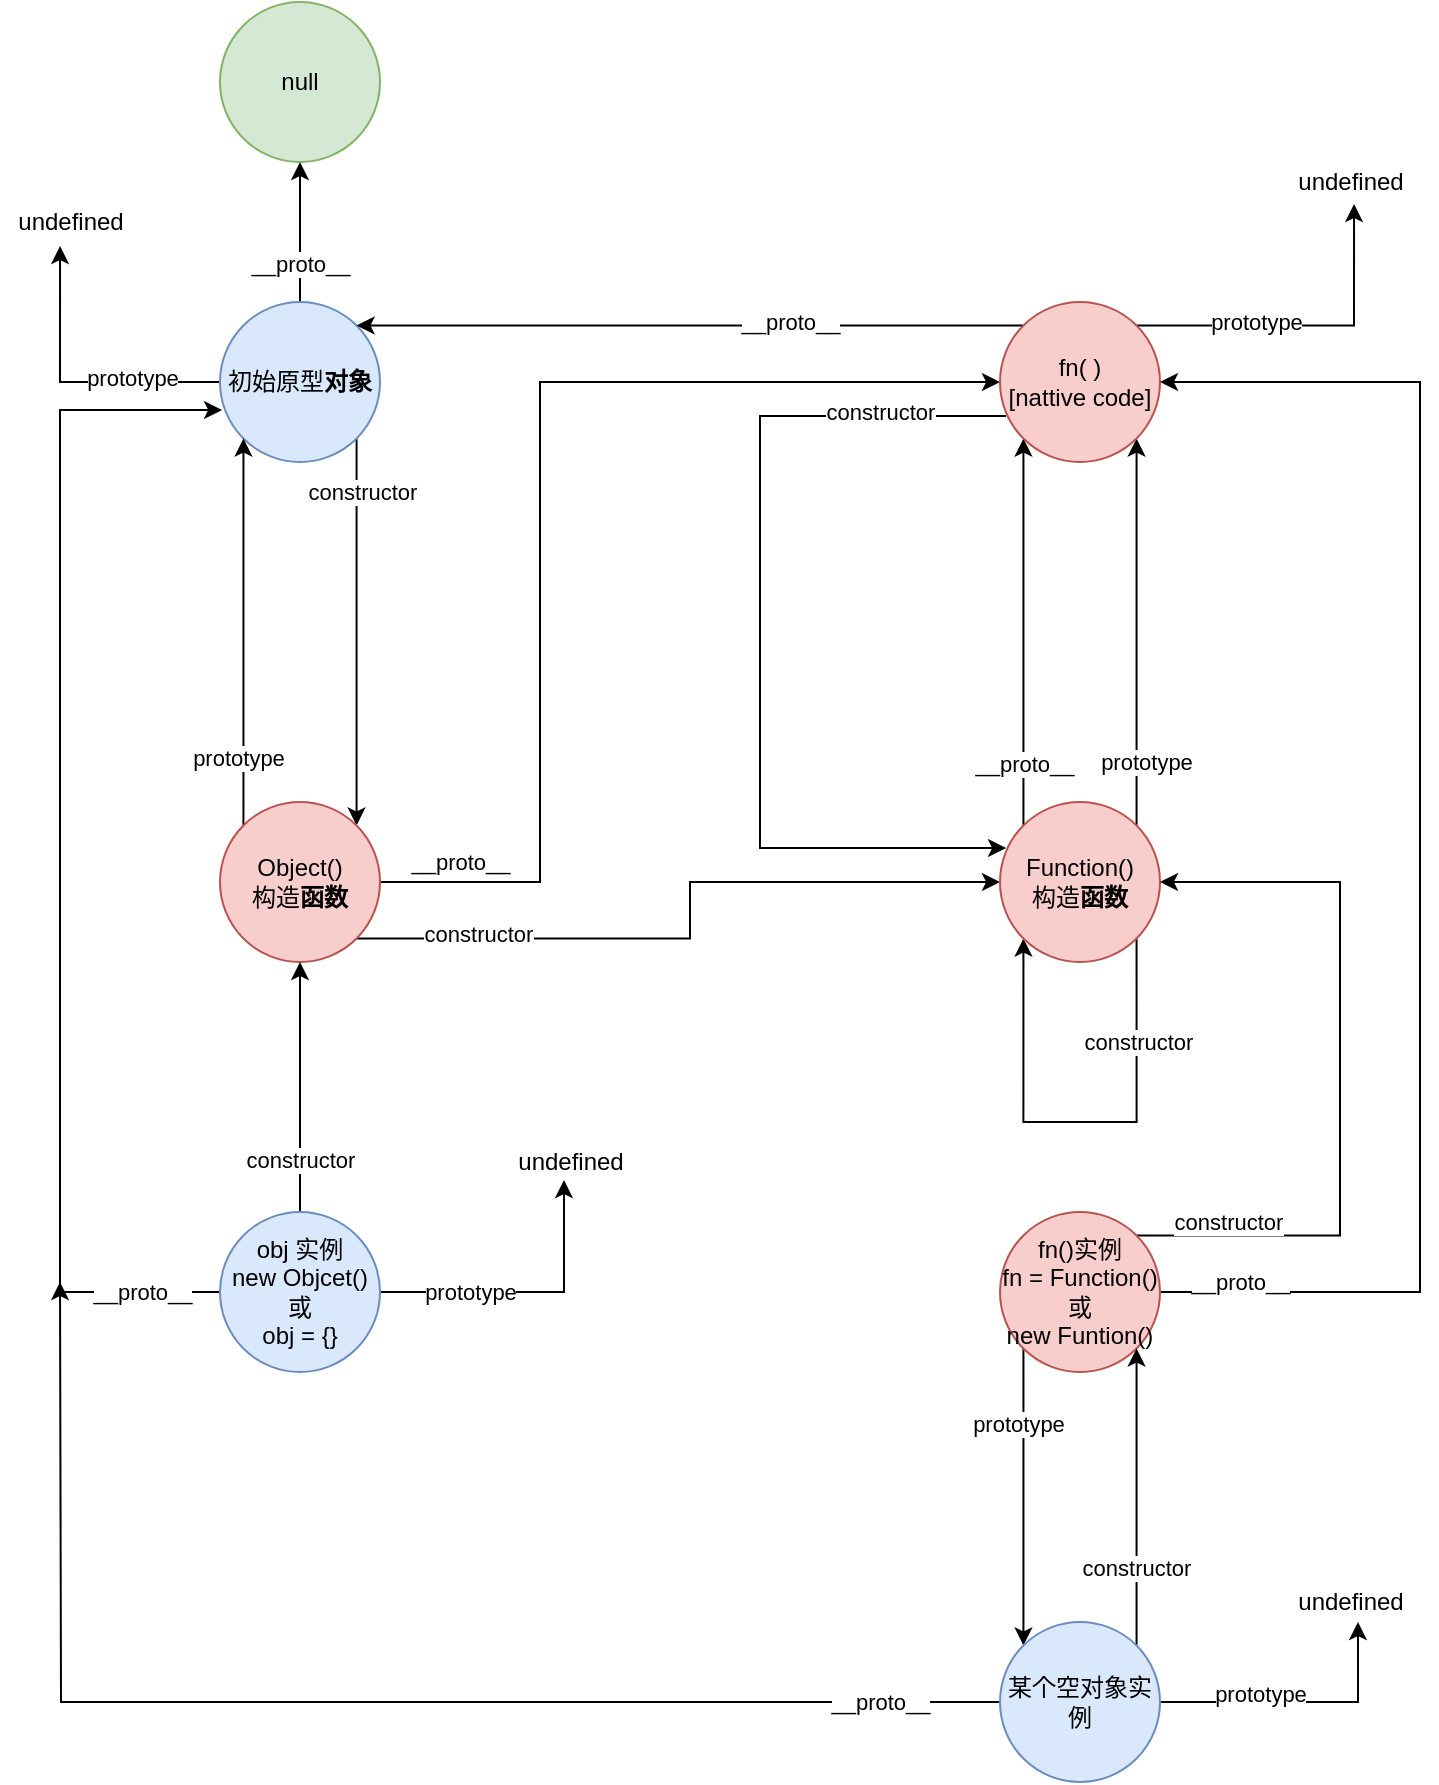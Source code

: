 <mxfile version="14.9.7" type="github">
  <diagram id="Ei_98F6-wZy6i1Wbnxk8" name="Page-1">
    <mxGraphModel dx="1186" dy="1852" grid="1" gridSize="10" guides="1" tooltips="1" connect="1" arrows="1" fold="1" page="1" pageScale="1" pageWidth="827" pageHeight="1169" math="0" shadow="0">
      <root>
        <mxCell id="0" />
        <mxCell id="1" parent="0" />
        <mxCell id="a998x2-pHR5n2TYyz1GJ-13" style="edgeStyle=orthogonalEdgeStyle;rounded=0;orthogonalLoop=1;jettySize=auto;html=1;exitX=0.5;exitY=0;exitDx=0;exitDy=0;entryX=0.5;entryY=1;entryDx=0;entryDy=0;" parent="1" source="a998x2-pHR5n2TYyz1GJ-1" target="a998x2-pHR5n2TYyz1GJ-12" edge="1">
          <mxGeometry relative="1" as="geometry" />
        </mxCell>
        <mxCell id="a998x2-pHR5n2TYyz1GJ-14" value="__proto__" style="edgeLabel;html=1;align=center;verticalAlign=middle;resizable=0;points=[];" parent="a998x2-pHR5n2TYyz1GJ-13" vertex="1" connectable="0">
          <mxGeometry x="0.075" y="3" relative="1" as="geometry">
            <mxPoint x="3" y="18" as="offset" />
          </mxGeometry>
        </mxCell>
        <mxCell id="lpQGn5M653DhICiuYvtT-4" style="edgeStyle=orthogonalEdgeStyle;rounded=0;orthogonalLoop=1;jettySize=auto;html=1;exitX=0;exitY=0.5;exitDx=0;exitDy=0;entryX=0.429;entryY=1.1;entryDx=0;entryDy=0;entryPerimeter=0;" edge="1" parent="1" source="a998x2-pHR5n2TYyz1GJ-1" target="lpQGn5M653DhICiuYvtT-29">
          <mxGeometry relative="1" as="geometry">
            <mxPoint x="103" y="40" as="targetPoint" />
          </mxGeometry>
        </mxCell>
        <mxCell id="lpQGn5M653DhICiuYvtT-5" value="prototype" style="edgeLabel;html=1;align=center;verticalAlign=middle;resizable=0;points=[];" vertex="1" connectable="0" parent="lpQGn5M653DhICiuYvtT-4">
          <mxGeometry x="-0.537" relative="1" as="geometry">
            <mxPoint x="-10" y="-2" as="offset" />
          </mxGeometry>
        </mxCell>
        <mxCell id="lpQGn5M653DhICiuYvtT-25" style="edgeStyle=orthogonalEdgeStyle;rounded=0;orthogonalLoop=1;jettySize=auto;html=1;exitX=1;exitY=1;exitDx=0;exitDy=0;entryX=1;entryY=0;entryDx=0;entryDy=0;" edge="1" parent="1" source="a998x2-pHR5n2TYyz1GJ-1" target="a998x2-pHR5n2TYyz1GJ-2">
          <mxGeometry relative="1" as="geometry" />
        </mxCell>
        <mxCell id="lpQGn5M653DhICiuYvtT-26" value="constructor" style="edgeLabel;html=1;align=center;verticalAlign=middle;resizable=0;points=[];" vertex="1" connectable="0" parent="lpQGn5M653DhICiuYvtT-25">
          <mxGeometry x="-0.614" y="2" relative="1" as="geometry">
            <mxPoint y="-11" as="offset" />
          </mxGeometry>
        </mxCell>
        <mxCell id="a998x2-pHR5n2TYyz1GJ-1" value="初始原型&lt;b&gt;对象&lt;/b&gt;" style="ellipse;whiteSpace=wrap;html=1;aspect=fixed;fillColor=#dae8fc;strokeColor=#6c8ebf;" parent="1" vertex="1">
          <mxGeometry x="150" y="90" width="80" height="80" as="geometry" />
        </mxCell>
        <mxCell id="lpQGn5M653DhICiuYvtT-1" style="edgeStyle=orthogonalEdgeStyle;rounded=0;orthogonalLoop=1;jettySize=auto;html=1;exitX=1;exitY=1;exitDx=0;exitDy=0;entryX=0;entryY=0.5;entryDx=0;entryDy=0;" edge="1" parent="1" source="a998x2-pHR5n2TYyz1GJ-2" target="a998x2-pHR5n2TYyz1GJ-3">
          <mxGeometry relative="1" as="geometry" />
        </mxCell>
        <mxCell id="lpQGn5M653DhICiuYvtT-2" value="constructor" style="edgeLabel;html=1;align=center;verticalAlign=middle;resizable=0;points=[];" vertex="1" connectable="0" parent="lpQGn5M653DhICiuYvtT-1">
          <mxGeometry x="-0.724" y="3" relative="1" as="geometry">
            <mxPoint x="12" as="offset" />
          </mxGeometry>
        </mxCell>
        <mxCell id="lpQGn5M653DhICiuYvtT-27" style="edgeStyle=orthogonalEdgeStyle;rounded=0;orthogonalLoop=1;jettySize=auto;html=1;exitX=0;exitY=0;exitDx=0;exitDy=0;entryX=0;entryY=1;entryDx=0;entryDy=0;" edge="1" parent="1" source="a998x2-pHR5n2TYyz1GJ-2" target="a998x2-pHR5n2TYyz1GJ-1">
          <mxGeometry relative="1" as="geometry" />
        </mxCell>
        <mxCell id="lpQGn5M653DhICiuYvtT-28" value="prototype" style="edgeLabel;html=1;align=center;verticalAlign=middle;resizable=0;points=[];" vertex="1" connectable="0" parent="lpQGn5M653DhICiuYvtT-27">
          <mxGeometry x="-0.651" y="3" relative="1" as="geometry">
            <mxPoint as="offset" />
          </mxGeometry>
        </mxCell>
        <mxCell id="lpQGn5M653DhICiuYvtT-34" style="edgeStyle=orthogonalEdgeStyle;rounded=0;orthogonalLoop=1;jettySize=auto;html=1;exitX=1;exitY=0.5;exitDx=0;exitDy=0;entryX=0;entryY=0.5;entryDx=0;entryDy=0;" edge="1" parent="1" source="a998x2-pHR5n2TYyz1GJ-2" target="a998x2-pHR5n2TYyz1GJ-16">
          <mxGeometry relative="1" as="geometry">
            <Array as="points">
              <mxPoint x="310" y="380" />
              <mxPoint x="310" y="130" />
            </Array>
          </mxGeometry>
        </mxCell>
        <mxCell id="lpQGn5M653DhICiuYvtT-35" value="__proto__" style="edgeLabel;html=1;align=center;verticalAlign=middle;resizable=0;points=[];" vertex="1" connectable="0" parent="lpQGn5M653DhICiuYvtT-34">
          <mxGeometry x="-0.907" y="2" relative="1" as="geometry">
            <mxPoint x="14" y="-8" as="offset" />
          </mxGeometry>
        </mxCell>
        <mxCell id="a998x2-pHR5n2TYyz1GJ-2" value="Object()&lt;br&gt;构造&lt;b&gt;函数&lt;/b&gt;" style="ellipse;whiteSpace=wrap;html=1;aspect=fixed;fillColor=#f8cecc;strokeColor=#b85450;" parent="1" vertex="1">
          <mxGeometry x="150" y="340" width="80" height="80" as="geometry" />
        </mxCell>
        <mxCell id="lpQGn5M653DhICiuYvtT-18" style="edgeStyle=orthogonalEdgeStyle;rounded=0;orthogonalLoop=1;jettySize=auto;html=1;exitX=1;exitY=0;exitDx=0;exitDy=0;entryX=1;entryY=1;entryDx=0;entryDy=0;" edge="1" parent="1" source="a998x2-pHR5n2TYyz1GJ-3" target="a998x2-pHR5n2TYyz1GJ-16">
          <mxGeometry relative="1" as="geometry" />
        </mxCell>
        <mxCell id="lpQGn5M653DhICiuYvtT-20" value="prototype" style="edgeLabel;html=1;align=center;verticalAlign=middle;resizable=0;points=[];" vertex="1" connectable="0" parent="lpQGn5M653DhICiuYvtT-18">
          <mxGeometry x="-0.727" y="-4" relative="1" as="geometry">
            <mxPoint y="-5" as="offset" />
          </mxGeometry>
        </mxCell>
        <mxCell id="lpQGn5M653DhICiuYvtT-23" style="edgeStyle=orthogonalEdgeStyle;rounded=0;orthogonalLoop=1;jettySize=auto;html=1;exitX=1;exitY=1;exitDx=0;exitDy=0;entryX=0;entryY=1;entryDx=0;entryDy=0;" edge="1" parent="1" source="a998x2-pHR5n2TYyz1GJ-3" target="a998x2-pHR5n2TYyz1GJ-3">
          <mxGeometry relative="1" as="geometry">
            <mxPoint x="678" y="560" as="targetPoint" />
            <Array as="points">
              <mxPoint x="608" y="500" />
              <mxPoint x="552" y="500" />
            </Array>
          </mxGeometry>
        </mxCell>
        <mxCell id="lpQGn5M653DhICiuYvtT-24" value="constructor" style="edgeLabel;html=1;align=center;verticalAlign=middle;resizable=0;points=[];" vertex="1" connectable="0" parent="lpQGn5M653DhICiuYvtT-23">
          <mxGeometry x="0.05" y="-2" relative="1" as="geometry">
            <mxPoint x="35" y="-38" as="offset" />
          </mxGeometry>
        </mxCell>
        <mxCell id="lpQGn5M653DhICiuYvtT-31" style="edgeStyle=orthogonalEdgeStyle;rounded=0;orthogonalLoop=1;jettySize=auto;html=1;exitX=0;exitY=0;exitDx=0;exitDy=0;entryX=0;entryY=1;entryDx=0;entryDy=0;" edge="1" parent="1" source="a998x2-pHR5n2TYyz1GJ-3" target="a998x2-pHR5n2TYyz1GJ-16">
          <mxGeometry relative="1" as="geometry" />
        </mxCell>
        <mxCell id="lpQGn5M653DhICiuYvtT-32" value="__proto__" style="edgeLabel;html=1;align=center;verticalAlign=middle;resizable=0;points=[];" vertex="1" connectable="0" parent="lpQGn5M653DhICiuYvtT-31">
          <mxGeometry x="-0.739" relative="1" as="geometry">
            <mxPoint y="-6" as="offset" />
          </mxGeometry>
        </mxCell>
        <mxCell id="a998x2-pHR5n2TYyz1GJ-3" value="Function()&lt;br&gt;构造&lt;b&gt;函数&lt;/b&gt;" style="ellipse;whiteSpace=wrap;html=1;aspect=fixed;fillColor=#f8cecc;strokeColor=#b85450;" parent="1" vertex="1">
          <mxGeometry x="540" y="340" width="80" height="80" as="geometry" />
        </mxCell>
        <mxCell id="a998x2-pHR5n2TYyz1GJ-12" value="null" style="ellipse;whiteSpace=wrap;html=1;aspect=fixed;fillColor=#d5e8d4;strokeColor=#82b366;" parent="1" vertex="1">
          <mxGeometry x="150" y="-60" width="80" height="80" as="geometry" />
        </mxCell>
        <mxCell id="lpQGn5M653DhICiuYvtT-7" style="edgeStyle=orthogonalEdgeStyle;rounded=0;orthogonalLoop=1;jettySize=auto;html=1;exitX=0.038;exitY=0.713;exitDx=0;exitDy=0;exitPerimeter=0;entryX=0.038;entryY=0.288;entryDx=0;entryDy=0;entryPerimeter=0;" edge="1" parent="1" source="a998x2-pHR5n2TYyz1GJ-16" target="a998x2-pHR5n2TYyz1GJ-3">
          <mxGeometry relative="1" as="geometry">
            <mxPoint x="680" y="300" as="targetPoint" />
            <Array as="points">
              <mxPoint x="420" y="147" />
              <mxPoint x="420" y="363" />
            </Array>
          </mxGeometry>
        </mxCell>
        <mxCell id="lpQGn5M653DhICiuYvtT-8" value="constructor" style="edgeLabel;html=1;align=center;verticalAlign=middle;resizable=0;points=[];" vertex="1" connectable="0" parent="lpQGn5M653DhICiuYvtT-7">
          <mxGeometry x="-0.873" y="-1" relative="1" as="geometry">
            <mxPoint x="-34" y="-1" as="offset" />
          </mxGeometry>
        </mxCell>
        <mxCell id="lpQGn5M653DhICiuYvtT-10" style="edgeStyle=orthogonalEdgeStyle;rounded=0;orthogonalLoop=1;jettySize=auto;html=1;exitX=0;exitY=0;exitDx=0;exitDy=0;entryX=1;entryY=0;entryDx=0;entryDy=0;" edge="1" parent="1" source="a998x2-pHR5n2TYyz1GJ-16" target="a998x2-pHR5n2TYyz1GJ-1">
          <mxGeometry relative="1" as="geometry" />
        </mxCell>
        <mxCell id="lpQGn5M653DhICiuYvtT-11" value="__proto__" style="edgeLabel;html=1;align=center;verticalAlign=middle;resizable=0;points=[];" vertex="1" connectable="0" parent="lpQGn5M653DhICiuYvtT-10">
          <mxGeometry x="-0.3" y="-2" relative="1" as="geometry">
            <mxPoint as="offset" />
          </mxGeometry>
        </mxCell>
        <mxCell id="lpQGn5M653DhICiuYvtT-14" style="edgeStyle=orthogonalEdgeStyle;rounded=0;orthogonalLoop=1;jettySize=auto;html=1;exitX=1;exitY=0;exitDx=0;exitDy=0;entryX=0.529;entryY=1.05;entryDx=0;entryDy=0;entryPerimeter=0;" edge="1" parent="1" source="a998x2-pHR5n2TYyz1GJ-16" target="lpQGn5M653DhICiuYvtT-13">
          <mxGeometry relative="1" as="geometry" />
        </mxCell>
        <mxCell id="lpQGn5M653DhICiuYvtT-15" value="prototype" style="edgeLabel;html=1;align=center;verticalAlign=middle;resizable=0;points=[];" vertex="1" connectable="0" parent="lpQGn5M653DhICiuYvtT-14">
          <mxGeometry x="-0.502" relative="1" as="geometry">
            <mxPoint x="17" y="-2" as="offset" />
          </mxGeometry>
        </mxCell>
        <mxCell id="a998x2-pHR5n2TYyz1GJ-16" value="fn( )&lt;br&gt;[nattive code]" style="ellipse;whiteSpace=wrap;html=1;aspect=fixed;fillColor=#f8cecc;strokeColor=#b85450;" parent="1" vertex="1">
          <mxGeometry x="540" y="90" width="80" height="80" as="geometry" />
        </mxCell>
        <mxCell id="lpQGn5M653DhICiuYvtT-13" value="undefined" style="text;html=1;align=center;verticalAlign=middle;resizable=0;points=[];autosize=1;strokeColor=none;" vertex="1" parent="1">
          <mxGeometry x="680" y="20" width="70" height="20" as="geometry" />
        </mxCell>
        <mxCell id="lpQGn5M653DhICiuYvtT-29" value="undefined" style="text;html=1;align=center;verticalAlign=middle;resizable=0;points=[];autosize=1;strokeColor=none;" vertex="1" parent="1">
          <mxGeometry x="40" y="40" width="70" height="20" as="geometry" />
        </mxCell>
        <mxCell id="lpQGn5M653DhICiuYvtT-36" style="edgeStyle=orthogonalEdgeStyle;rounded=0;orthogonalLoop=1;jettySize=auto;html=1;exitX=0.5;exitY=0;exitDx=0;exitDy=0;" edge="1" parent="1" source="lpQGn5M653DhICiuYvtT-33" target="a998x2-pHR5n2TYyz1GJ-2">
          <mxGeometry relative="1" as="geometry" />
        </mxCell>
        <mxCell id="lpQGn5M653DhICiuYvtT-37" value="constructor" style="edgeLabel;html=1;align=center;verticalAlign=middle;resizable=0;points=[];" vertex="1" connectable="0" parent="lpQGn5M653DhICiuYvtT-36">
          <mxGeometry x="-0.584" relative="1" as="geometry">
            <mxPoint as="offset" />
          </mxGeometry>
        </mxCell>
        <mxCell id="lpQGn5M653DhICiuYvtT-38" style="edgeStyle=orthogonalEdgeStyle;rounded=0;orthogonalLoop=1;jettySize=auto;html=1;exitX=0;exitY=0.5;exitDx=0;exitDy=0;entryX=0.013;entryY=0.675;entryDx=0;entryDy=0;entryPerimeter=0;" edge="1" parent="1" source="lpQGn5M653DhICiuYvtT-33" target="a998x2-pHR5n2TYyz1GJ-1">
          <mxGeometry relative="1" as="geometry">
            <Array as="points">
              <mxPoint x="70" y="585" />
              <mxPoint x="70" y="144" />
            </Array>
          </mxGeometry>
        </mxCell>
        <mxCell id="lpQGn5M653DhICiuYvtT-39" value="__proto__" style="edgeLabel;html=1;align=center;verticalAlign=middle;resizable=0;points=[];" vertex="1" connectable="0" parent="lpQGn5M653DhICiuYvtT-38">
          <mxGeometry x="-0.87" y="-1" relative="1" as="geometry">
            <mxPoint y="1" as="offset" />
          </mxGeometry>
        </mxCell>
        <mxCell id="lpQGn5M653DhICiuYvtT-48" style="edgeStyle=orthogonalEdgeStyle;rounded=0;orthogonalLoop=1;jettySize=auto;html=1;exitX=1;exitY=0.5;exitDx=0;exitDy=0;entryX=0.457;entryY=0.95;entryDx=0;entryDy=0;entryPerimeter=0;" edge="1" parent="1" source="lpQGn5M653DhICiuYvtT-33" target="lpQGn5M653DhICiuYvtT-49">
          <mxGeometry relative="1" as="geometry">
            <mxPoint x="300" y="540" as="targetPoint" />
          </mxGeometry>
        </mxCell>
        <mxCell id="lpQGn5M653DhICiuYvtT-50" value="prototype" style="edgeLabel;html=1;align=center;verticalAlign=middle;resizable=0;points=[];" vertex="1" connectable="0" parent="lpQGn5M653DhICiuYvtT-48">
          <mxGeometry x="-0.562" relative="1" as="geometry">
            <mxPoint x="12" as="offset" />
          </mxGeometry>
        </mxCell>
        <mxCell id="lpQGn5M653DhICiuYvtT-33" value="obj 实例&lt;br&gt;new Objcet()&lt;br&gt;或&lt;br&gt;obj = {}" style="ellipse;whiteSpace=wrap;html=1;aspect=fixed;fillColor=#dae8fc;strokeColor=#6c8ebf;" vertex="1" parent="1">
          <mxGeometry x="150" y="545" width="80" height="80" as="geometry" />
        </mxCell>
        <mxCell id="lpQGn5M653DhICiuYvtT-49" value="undefined" style="text;html=1;align=center;verticalAlign=middle;resizable=0;points=[];autosize=1;strokeColor=none;" vertex="1" parent="1">
          <mxGeometry x="290" y="510" width="70" height="20" as="geometry" />
        </mxCell>
        <mxCell id="lpQGn5M653DhICiuYvtT-53" style="edgeStyle=orthogonalEdgeStyle;rounded=0;orthogonalLoop=1;jettySize=auto;html=1;exitX=1;exitY=0;exitDx=0;exitDy=0;entryX=1;entryY=0.5;entryDx=0;entryDy=0;" edge="1" parent="1" source="lpQGn5M653DhICiuYvtT-51" target="a998x2-pHR5n2TYyz1GJ-3">
          <mxGeometry relative="1" as="geometry">
            <Array as="points">
              <mxPoint x="710" y="557" />
              <mxPoint x="710" y="380" />
            </Array>
          </mxGeometry>
        </mxCell>
        <mxCell id="lpQGn5M653DhICiuYvtT-54" value="constructor" style="edgeLabel;html=1;align=center;verticalAlign=middle;resizable=0;points=[];" vertex="1" connectable="0" parent="lpQGn5M653DhICiuYvtT-53">
          <mxGeometry x="-0.846" y="2" relative="1" as="geometry">
            <mxPoint x="17" y="-5" as="offset" />
          </mxGeometry>
        </mxCell>
        <mxCell id="lpQGn5M653DhICiuYvtT-55" style="edgeStyle=orthogonalEdgeStyle;rounded=0;orthogonalLoop=1;jettySize=auto;html=1;exitX=1;exitY=0.5;exitDx=0;exitDy=0;entryX=1;entryY=0.5;entryDx=0;entryDy=0;" edge="1" parent="1" source="lpQGn5M653DhICiuYvtT-51" target="a998x2-pHR5n2TYyz1GJ-16">
          <mxGeometry relative="1" as="geometry">
            <Array as="points">
              <mxPoint x="750" y="585" />
              <mxPoint x="750" y="130" />
            </Array>
          </mxGeometry>
        </mxCell>
        <mxCell id="lpQGn5M653DhICiuYvtT-56" value="__proto__" style="edgeLabel;html=1;align=center;verticalAlign=middle;resizable=0;points=[];" vertex="1" connectable="0" parent="lpQGn5M653DhICiuYvtT-55">
          <mxGeometry x="-0.899" y="-1" relative="1" as="geometry">
            <mxPoint x="4" y="-6" as="offset" />
          </mxGeometry>
        </mxCell>
        <mxCell id="lpQGn5M653DhICiuYvtT-59" style="edgeStyle=orthogonalEdgeStyle;rounded=0;orthogonalLoop=1;jettySize=auto;html=1;exitX=0;exitY=1;exitDx=0;exitDy=0;entryX=0;entryY=0;entryDx=0;entryDy=0;" edge="1" parent="1" source="lpQGn5M653DhICiuYvtT-51" target="lpQGn5M653DhICiuYvtT-58">
          <mxGeometry relative="1" as="geometry" />
        </mxCell>
        <mxCell id="lpQGn5M653DhICiuYvtT-61" value="prototype" style="edgeLabel;html=1;align=center;verticalAlign=middle;resizable=0;points=[];" vertex="1" connectable="0" parent="lpQGn5M653DhICiuYvtT-59">
          <mxGeometry x="-0.492" y="-3" relative="1" as="geometry">
            <mxPoint as="offset" />
          </mxGeometry>
        </mxCell>
        <mxCell id="lpQGn5M653DhICiuYvtT-51" value="fn()实例&lt;br&gt;fn = Function()&lt;br&gt;或&lt;br&gt;new Funtion()" style="ellipse;whiteSpace=wrap;html=1;aspect=fixed;fillColor=#f8cecc;strokeColor=#b85450;" vertex="1" parent="1">
          <mxGeometry x="540" y="545" width="80" height="80" as="geometry" />
        </mxCell>
        <mxCell id="lpQGn5M653DhICiuYvtT-60" style="edgeStyle=orthogonalEdgeStyle;rounded=0;orthogonalLoop=1;jettySize=auto;html=1;exitX=1;exitY=0;exitDx=0;exitDy=0;entryX=1;entryY=1;entryDx=0;entryDy=0;" edge="1" parent="1" source="lpQGn5M653DhICiuYvtT-58" target="lpQGn5M653DhICiuYvtT-51">
          <mxGeometry relative="1" as="geometry" />
        </mxCell>
        <mxCell id="lpQGn5M653DhICiuYvtT-62" value="constructor" style="edgeLabel;html=1;align=center;verticalAlign=middle;resizable=0;points=[];" vertex="1" connectable="0" parent="lpQGn5M653DhICiuYvtT-60">
          <mxGeometry x="-0.478" y="1" relative="1" as="geometry">
            <mxPoint as="offset" />
          </mxGeometry>
        </mxCell>
        <mxCell id="lpQGn5M653DhICiuYvtT-65" style="edgeStyle=orthogonalEdgeStyle;rounded=0;orthogonalLoop=1;jettySize=auto;html=1;exitX=1;exitY=0.5;exitDx=0;exitDy=0;entryX=0.557;entryY=1;entryDx=0;entryDy=0;entryPerimeter=0;" edge="1" parent="1" source="lpQGn5M653DhICiuYvtT-58" target="lpQGn5M653DhICiuYvtT-64">
          <mxGeometry relative="1" as="geometry" />
        </mxCell>
        <mxCell id="lpQGn5M653DhICiuYvtT-66" value="prototype" style="edgeLabel;html=1;align=center;verticalAlign=middle;resizable=0;points=[];" vertex="1" connectable="0" parent="lpQGn5M653DhICiuYvtT-65">
          <mxGeometry x="-0.568" y="4" relative="1" as="geometry">
            <mxPoint x="20" as="offset" />
          </mxGeometry>
        </mxCell>
        <mxCell id="lpQGn5M653DhICiuYvtT-71" style="edgeStyle=orthogonalEdgeStyle;rounded=0;orthogonalLoop=1;jettySize=auto;html=1;exitX=0;exitY=0.5;exitDx=0;exitDy=0;" edge="1" parent="1" source="lpQGn5M653DhICiuYvtT-58">
          <mxGeometry relative="1" as="geometry">
            <mxPoint x="70" y="580" as="targetPoint" />
          </mxGeometry>
        </mxCell>
        <mxCell id="lpQGn5M653DhICiuYvtT-72" value="__proto__" style="edgeLabel;html=1;align=center;verticalAlign=middle;resizable=0;points=[];" vertex="1" connectable="0" parent="lpQGn5M653DhICiuYvtT-71">
          <mxGeometry x="-0.842" y="2" relative="1" as="geometry">
            <mxPoint x="-7" y="-2" as="offset" />
          </mxGeometry>
        </mxCell>
        <mxCell id="lpQGn5M653DhICiuYvtT-58" value="某个空对象实例" style="ellipse;whiteSpace=wrap;html=1;aspect=fixed;fillColor=#dae8fc;strokeColor=#6c8ebf;" vertex="1" parent="1">
          <mxGeometry x="540" y="750" width="80" height="80" as="geometry" />
        </mxCell>
        <mxCell id="lpQGn5M653DhICiuYvtT-64" value="undefined" style="text;html=1;align=center;verticalAlign=middle;resizable=0;points=[];autosize=1;strokeColor=none;" vertex="1" parent="1">
          <mxGeometry x="680" y="730" width="70" height="20" as="geometry" />
        </mxCell>
      </root>
    </mxGraphModel>
  </diagram>
</mxfile>

